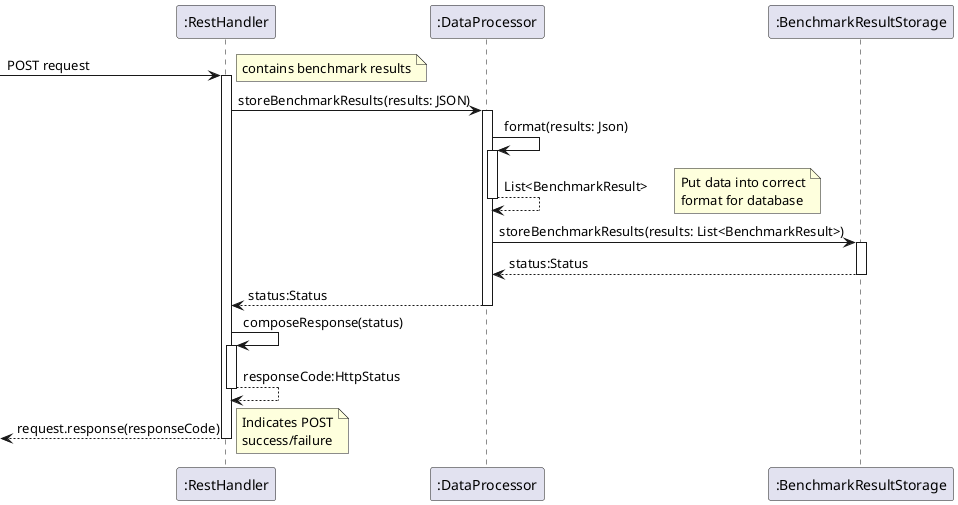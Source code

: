 @startuml fr4

participant ":RestHandler" as rh
participant ":DataProcessor" as dp
participant ":BenchmarkResultStorage" as db

[-> rh ++: POST request
note left: contains benchmark results

rh -> dp ++: storeBenchmarkResults(results: JSON)

dp -> dp ++: format(results: Json)
dp --> dp --: List<BenchmarkResult>

note right: Put data into correct\nformat for database

dp -> db ++: storeBenchmarkResults(results: List<BenchmarkResult>)
return status:Status

return status:Status

rh -> rh ++: composeResponse(status)
return responseCode:HttpStatus

[<-- rh --: request.response(responseCode)
note left: Indicates POST\nsuccess/failure

@enduml
